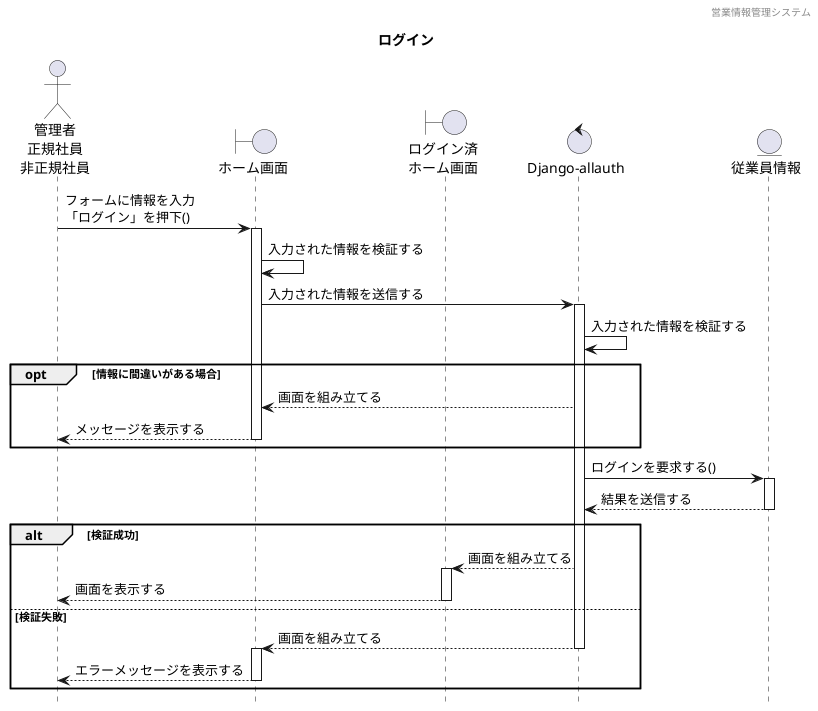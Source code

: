 @startuml ../../images/ログイン/ログイン

hide footbox
header 営業情報管理システム
title ログイン

' actor "" as 
actor "管理者\n正規社員\n非正規社員" as a1

' boundary "" as
boundary "ホーム画面" as b1
boundary "ログイン済\nホーム画面" as b2

' control "" as 
control "Django-allauth" as c1
' control "表示する" as c2

' entity "" as
entity "従業員情報" as e1

a1 -> b1 : フォームに情報を入力\n「ログイン」を押下()
activate b1
b1 -> b1 : 入力された情報を検証する
b1 -> c1 : 入力された情報を送信する
activate c1
c1 -> c1 : 入力された情報を検証する
opt 情報に間違いがある場合
c1 --> b1 : 画面を組み立てる
b1 --> a1 : メッセージを表示する
deactivate b1
end
c1 -> e1 : ログインを要求する() 
activate e1
e1 --> c1 : 結果を送信する
deactivate e1
' c1 -> c2 : 画面の表示を\n要求する()
alt 検証成功
' activate c2
c1 --> b2 : 画面を組み立てる
activate b2
b2 --> a1:画面を表示する
deactivate b2
else 検証失敗
c1 --> b1 : 画面を組み立てる
' deactivate c2
deactivate c1
activate b1
b1 --> a1: エラーメッセージを表示する
deactivate b1
end



@enduml